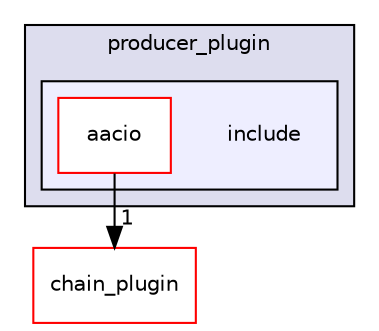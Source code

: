 digraph "plugins/producer_plugin/include" {
  compound=true
  node [ fontsize="10", fontname="Helvetica"];
  edge [ labelfontsize="10", labelfontname="Helvetica"];
  subgraph clusterdir_cd18730b9ddf64f12f1569d589a3bc70 {
    graph [ bgcolor="#ddddee", pencolor="black", label="producer_plugin" fontname="Helvetica", fontsize="10", URL="dir_cd18730b9ddf64f12f1569d589a3bc70.html"]
  subgraph clusterdir_ba1a12b461b54fc8c0087cb1642b6a65 {
    graph [ bgcolor="#eeeeff", pencolor="black", label="" URL="dir_ba1a12b461b54fc8c0087cb1642b6a65.html"];
    dir_ba1a12b461b54fc8c0087cb1642b6a65 [shape=plaintext label="include"];
    dir_0ecf318518198ac09b936632e08b6eb4 [shape=box label="aacio" color="red" fillcolor="white" style="filled" URL="dir_0ecf318518198ac09b936632e08b6eb4.html"];
  }
  }
  dir_602e6d607ea05a3811091b067ebfa4ac [shape=box label="chain_plugin" fillcolor="white" style="filled" color="red" URL="dir_602e6d607ea05a3811091b067ebfa4ac.html"];
  dir_0ecf318518198ac09b936632e08b6eb4->dir_602e6d607ea05a3811091b067ebfa4ac [headlabel="1", labeldistance=1.5 headhref="dir_001870_001848.html"];
}
